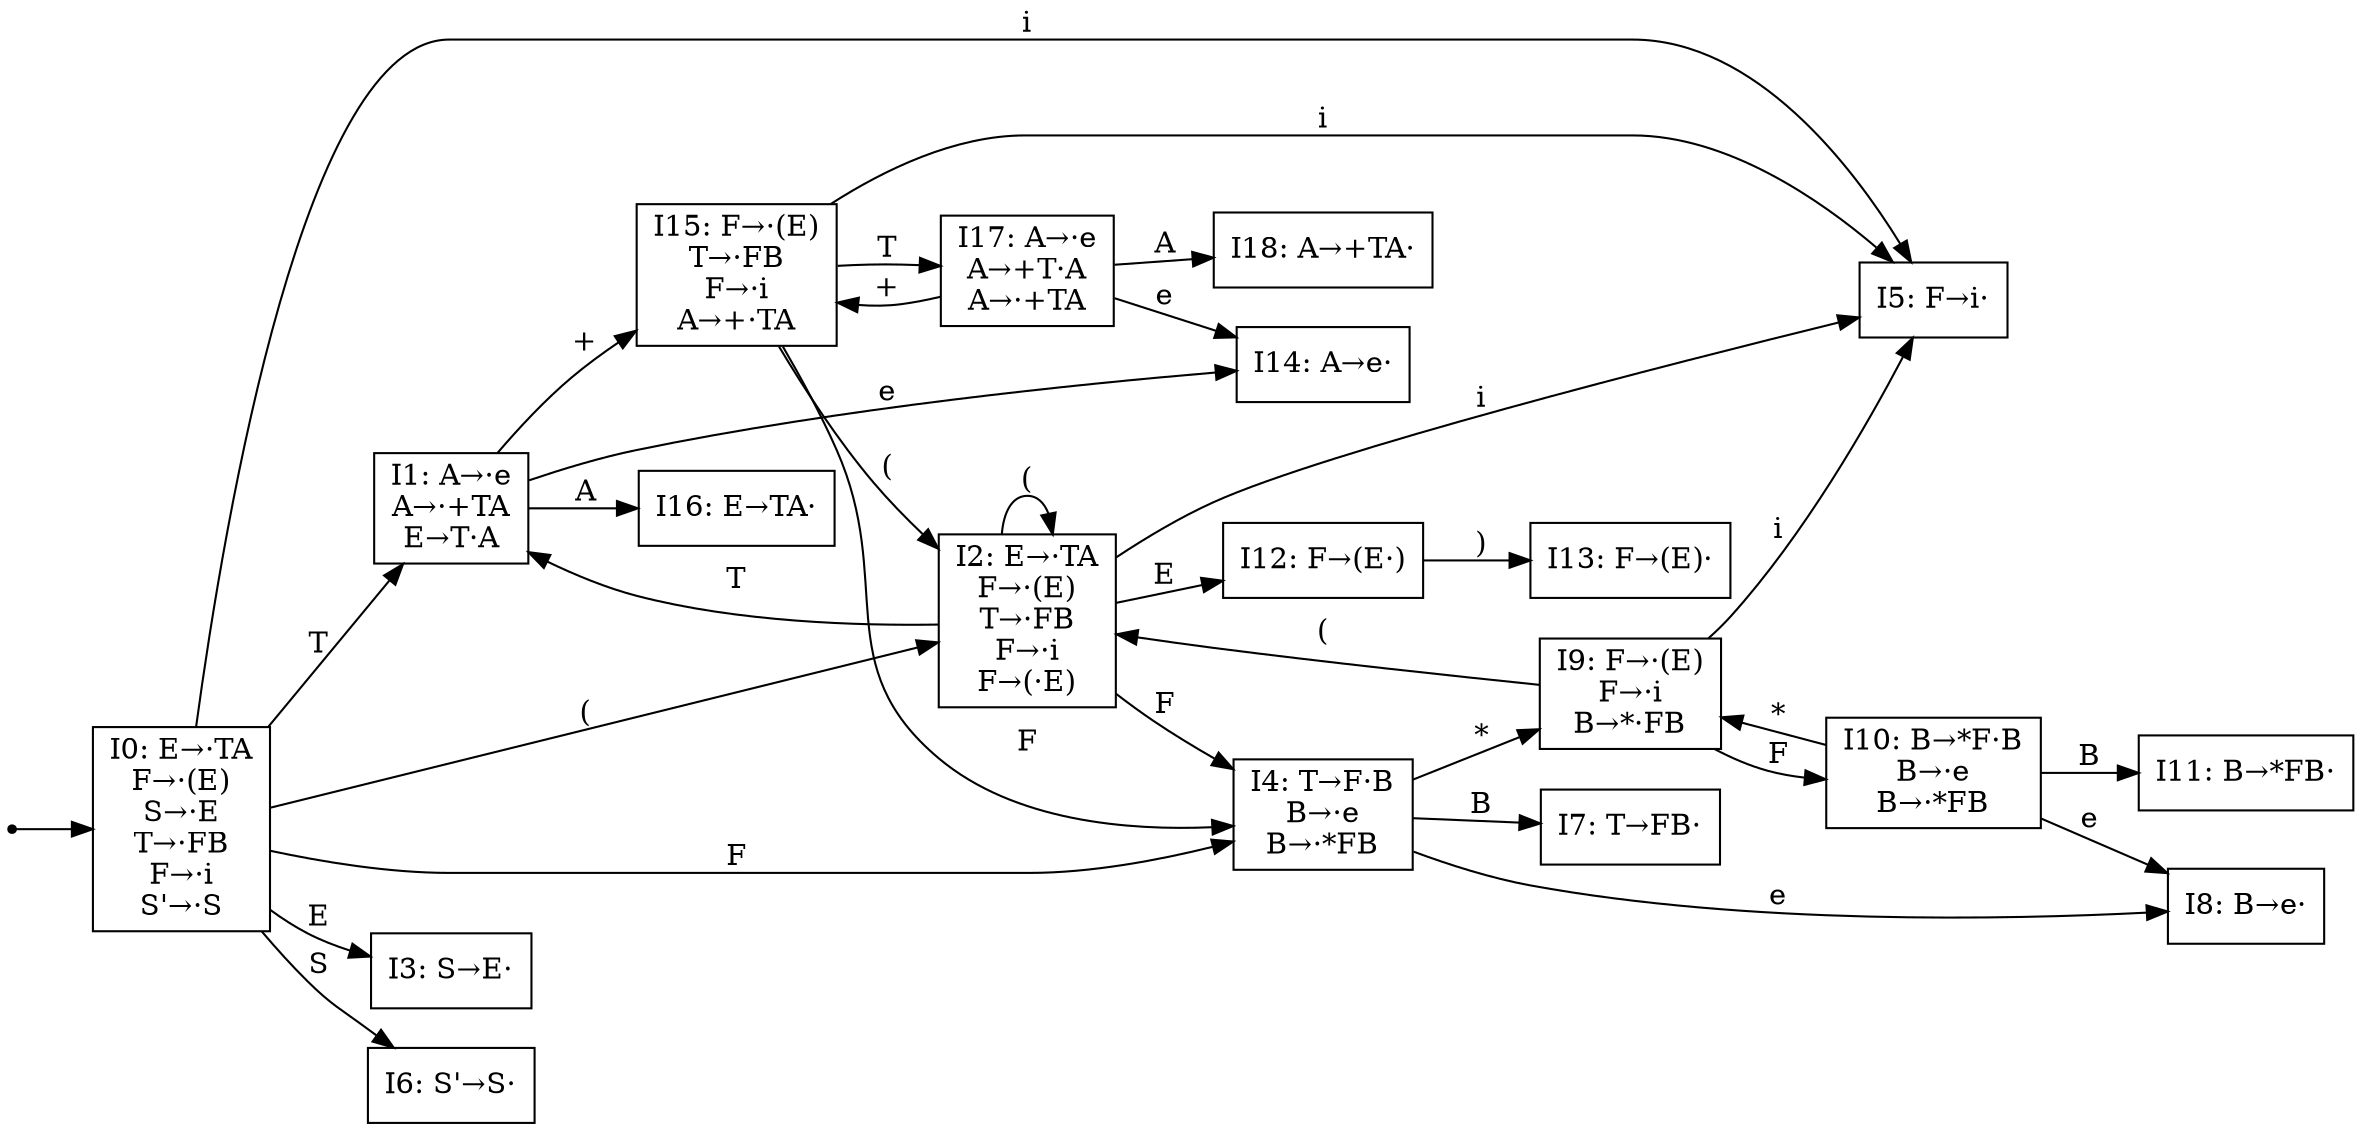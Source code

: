 digraph simple_dfa {
	rankdir=LR
	node [shape=record]
	I0 [label="I0: E→·TA\nF→·(E)\nS→·E\nT→·FB\nF→·i\nS'→·S\n"]
	I1 [label="I1: A→·e\nA→·+TA\nE→T·A\n"]
	I0 -> I1 [label=T]
	I0 [label="I0: E→·TA\nF→·(E)\nS→·E\nT→·FB\nF→·i\nS'→·S\n"]
	I2 [label="I2: E→·TA\nF→·(E)\nT→·FB\nF→·i\nF→(·E)\n"]
	I0 -> I2 [label="("]
	I0 [label="I0: E→·TA\nF→·(E)\nS→·E\nT→·FB\nF→·i\nS'→·S\n"]
	I3 [label="I3: S→E·\n"]
	I0 -> I3 [label=E]
	I0 [label="I0: E→·TA\nF→·(E)\nS→·E\nT→·FB\nF→·i\nS'→·S\n"]
	I4 [label="I4: T→F·B\nB→·e\nB→·*FB\n"]
	I0 -> I4 [label=F]
	I0 [label="I0: E→·TA\nF→·(E)\nS→·E\nT→·FB\nF→·i\nS'→·S\n"]
	I5 [label="I5: F→i·\n"]
	I0 -> I5 [label=i]
	I0 [label="I0: E→·TA\nF→·(E)\nS→·E\nT→·FB\nF→·i\nS'→·S\n"]
	I6 [label="I6: S'→S·\n"]
	I0 -> I6 [label=S]
	I4 [label="I4: T→F·B\nB→·e\nB→·*FB\n"]
	I7 [label="I7: T→FB·\n"]
	I4 -> I7 [label=B]
	I4 [label="I4: T→F·B\nB→·e\nB→·*FB\n"]
	I8 [label="I8: B→e·\n"]
	I4 -> I8 [label=e]
	I4 [label="I4: T→F·B\nB→·e\nB→·*FB\n"]
	I9 [label="I9: F→·(E)\nF→·i\nB→*·FB\n"]
	I4 -> I9 [label="*"]
	I9 [label="I9: F→·(E)\nF→·i\nB→*·FB\n"]
	I2 [label="I2: E→·TA\nF→·(E)\nT→·FB\nF→·i\nF→(·E)\n"]
	I9 -> I2 [label="("]
	I9 [label="I9: F→·(E)\nF→·i\nB→*·FB\n"]
	I5 [label="I5: F→i·\n"]
	I9 -> I5 [label=i]
	I9 [label="I9: F→·(E)\nF→·i\nB→*·FB\n"]
	I10 [label="I10: B→*F·B\nB→·e\nB→·*FB\n"]
	I9 -> I10 [label=F]
	I10 [label="I10: B→*F·B\nB→·e\nB→·*FB\n"]
	I11 [label="I11: B→*FB·\n"]
	I10 -> I11 [label=B]
	I10 [label="I10: B→*F·B\nB→·e\nB→·*FB\n"]
	I8 [label="I8: B→e·\n"]
	I10 -> I8 [label=e]
	I10 [label="I10: B→*F·B\nB→·e\nB→·*FB\n"]
	I9 [label="I9: F→·(E)\nF→·i\nB→*·FB\n"]
	I10 -> I9 [label="*"]
	I2 [label="I2: E→·TA\nF→·(E)\nT→·FB\nF→·i\nF→(·E)\n"]
	I1 [label="I1: A→·e\nA→·+TA\nE→T·A\n"]
	I2 -> I1 [label=T]
	I2 [label="I2: E→·TA\nF→·(E)\nT→·FB\nF→·i\nF→(·E)\n"]
	I2 [label="I2: E→·TA\nF→·(E)\nT→·FB\nF→·i\nF→(·E)\n"]
	I2 -> I2 [label="("]
	I2 [label="I2: E→·TA\nF→·(E)\nT→·FB\nF→·i\nF→(·E)\n"]
	I4 [label="I4: T→F·B\nB→·e\nB→·*FB\n"]
	I2 -> I4 [label=F]
	I2 [label="I2: E→·TA\nF→·(E)\nT→·FB\nF→·i\nF→(·E)\n"]
	I5 [label="I5: F→i·\n"]
	I2 -> I5 [label=i]
	I2 [label="I2: E→·TA\nF→·(E)\nT→·FB\nF→·i\nF→(·E)\n"]
	I12 [label="I12: F→(E·)\n"]
	I2 -> I12 [label=E]
	I12 [label="I12: F→(E·)\n"]
	I13 [label="I13: F→(E)·\n"]
	I12 -> I13 [label=")"]
	I1 [label="I1: A→·e\nA→·+TA\nE→T·A\n"]
	I14 [label="I14: A→e·\n"]
	I1 -> I14 [label=e]
	I1 [label="I1: A→·e\nA→·+TA\nE→T·A\n"]
	I15 [label="I15: F→·(E)\nT→·FB\nF→·i\nA→+·TA\n"]
	I1 -> I15 [label="+"]
	I1 [label="I1: A→·e\nA→·+TA\nE→T·A\n"]
	I16 [label="I16: E→TA·\n"]
	I1 -> I16 [label=A]
	I15 [label="I15: F→·(E)\nT→·FB\nF→·i\nA→+·TA\n"]
	I2 [label="I2: E→·TA\nF→·(E)\nT→·FB\nF→·i\nF→(·E)\n"]
	I15 -> I2 [label="("]
	I15 [label="I15: F→·(E)\nT→·FB\nF→·i\nA→+·TA\n"]
	I4 [label="I4: T→F·B\nB→·e\nB→·*FB\n"]
	I15 -> I4 [label=F]
	I15 [label="I15: F→·(E)\nT→·FB\nF→·i\nA→+·TA\n"]
	I5 [label="I5: F→i·\n"]
	I15 -> I5 [label=i]
	I15 [label="I15: F→·(E)\nT→·FB\nF→·i\nA→+·TA\n"]
	I17 [label="I17: A→·e\nA→+T·A\nA→·+TA\n"]
	I15 -> I17 [label=T]
	I17 [label="I17: A→·e\nA→+T·A\nA→·+TA\n"]
	I14 [label="I14: A→e·\n"]
	I17 -> I14 [label=e]
	I17 [label="I17: A→·e\nA→+T·A\nA→·+TA\n"]
	I18 [label="I18: A→+TA·\n"]
	I17 -> I18 [label=A]
	I17 [label="I17: A→·e\nA→+T·A\nA→·+TA\n"]
	I15 [label="I15: F→·(E)\nT→·FB\nF→·i\nA→+·TA\n"]
	I17 -> I15 [label="+"]
	node [shape=point]
	"" -> I0
}
